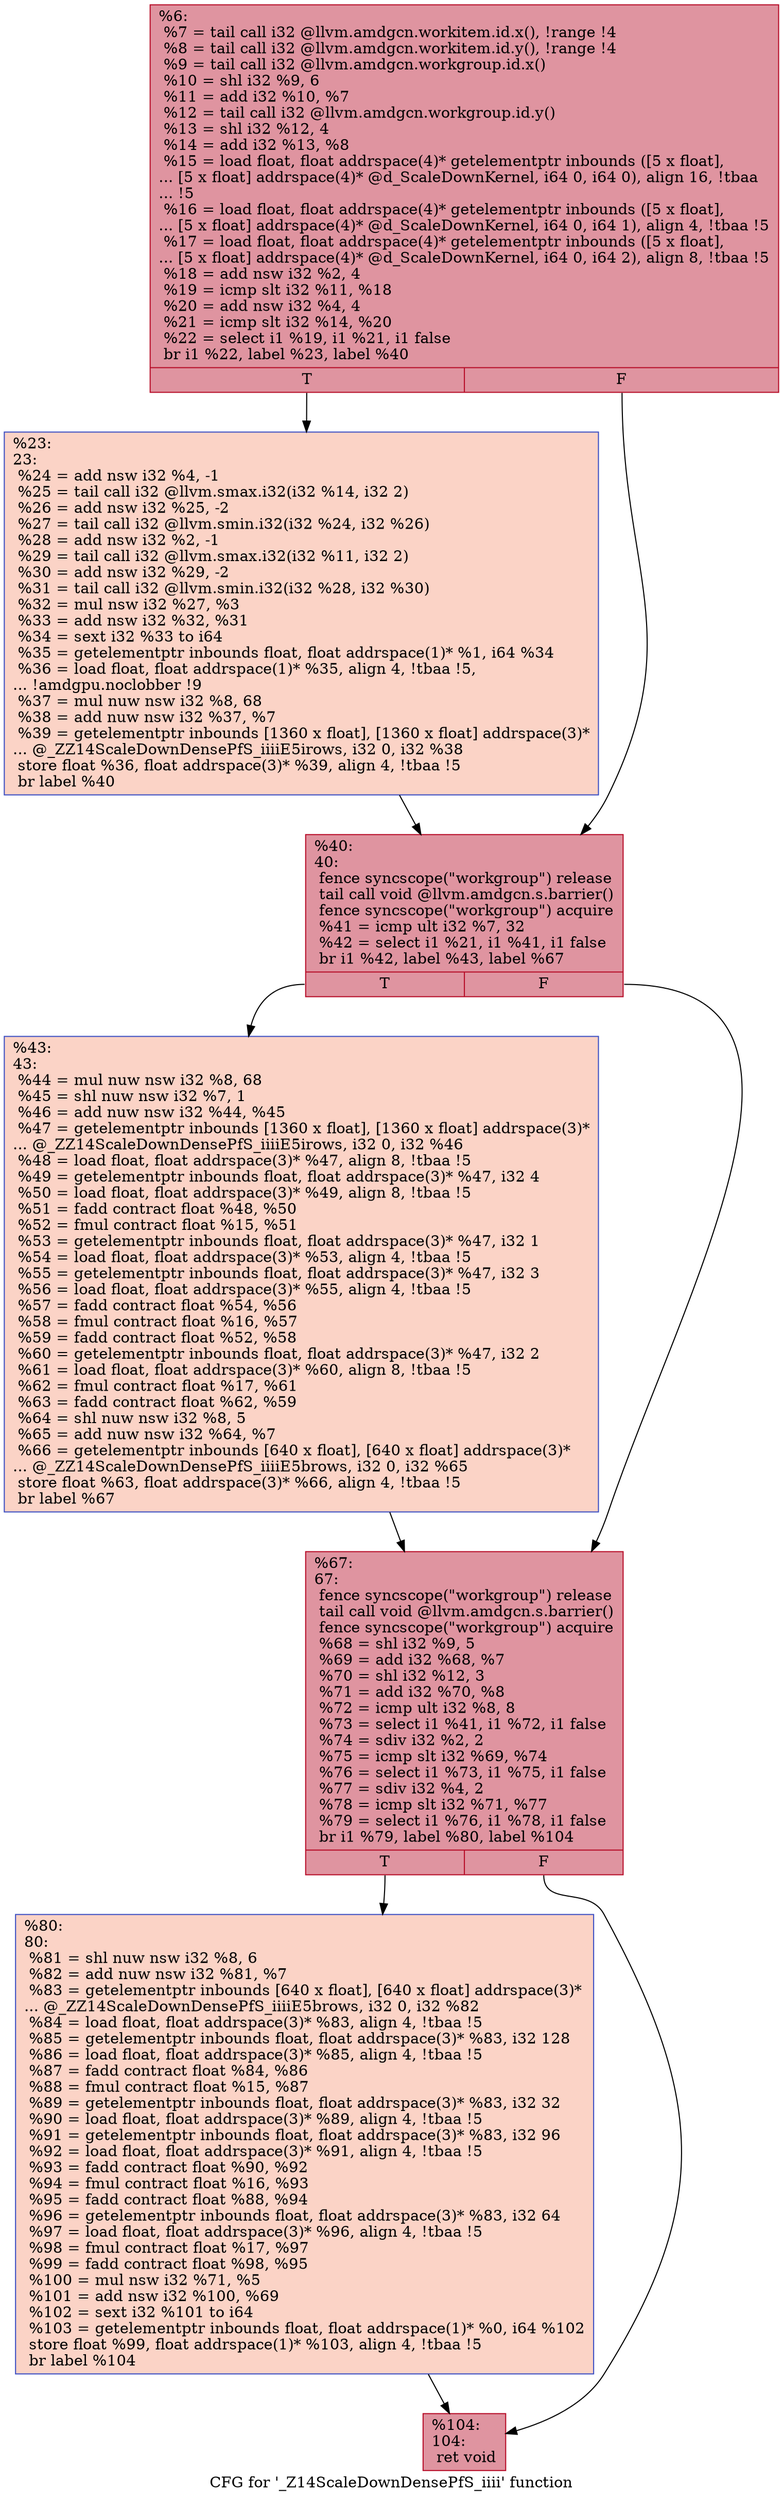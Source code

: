 digraph "CFG for '_Z14ScaleDownDensePfS_iiii' function" {
	label="CFG for '_Z14ScaleDownDensePfS_iiii' function";

	Node0x54a4d30 [shape=record,color="#b70d28ff", style=filled, fillcolor="#b70d2870",label="{%6:\l  %7 = tail call i32 @llvm.amdgcn.workitem.id.x(), !range !4\l  %8 = tail call i32 @llvm.amdgcn.workitem.id.y(), !range !4\l  %9 = tail call i32 @llvm.amdgcn.workgroup.id.x()\l  %10 = shl i32 %9, 6\l  %11 = add i32 %10, %7\l  %12 = tail call i32 @llvm.amdgcn.workgroup.id.y()\l  %13 = shl i32 %12, 4\l  %14 = add i32 %13, %8\l  %15 = load float, float addrspace(4)* getelementptr inbounds ([5 x float],\l... [5 x float] addrspace(4)* @d_ScaleDownKernel, i64 0, i64 0), align 16, !tbaa\l... !5\l  %16 = load float, float addrspace(4)* getelementptr inbounds ([5 x float],\l... [5 x float] addrspace(4)* @d_ScaleDownKernel, i64 0, i64 1), align 4, !tbaa !5\l  %17 = load float, float addrspace(4)* getelementptr inbounds ([5 x float],\l... [5 x float] addrspace(4)* @d_ScaleDownKernel, i64 0, i64 2), align 8, !tbaa !5\l  %18 = add nsw i32 %2, 4\l  %19 = icmp slt i32 %11, %18\l  %20 = add nsw i32 %4, 4\l  %21 = icmp slt i32 %14, %20\l  %22 = select i1 %19, i1 %21, i1 false\l  br i1 %22, label %23, label %40\l|{<s0>T|<s1>F}}"];
	Node0x54a4d30:s0 -> Node0x54a7860;
	Node0x54a4d30:s1 -> Node0x54a78b0;
	Node0x54a7860 [shape=record,color="#3d50c3ff", style=filled, fillcolor="#f59c7d70",label="{%23:\l23:                                               \l  %24 = add nsw i32 %4, -1\l  %25 = tail call i32 @llvm.smax.i32(i32 %14, i32 2)\l  %26 = add nsw i32 %25, -2\l  %27 = tail call i32 @llvm.smin.i32(i32 %24, i32 %26)\l  %28 = add nsw i32 %2, -1\l  %29 = tail call i32 @llvm.smax.i32(i32 %11, i32 2)\l  %30 = add nsw i32 %29, -2\l  %31 = tail call i32 @llvm.smin.i32(i32 %28, i32 %30)\l  %32 = mul nsw i32 %27, %3\l  %33 = add nsw i32 %32, %31\l  %34 = sext i32 %33 to i64\l  %35 = getelementptr inbounds float, float addrspace(1)* %1, i64 %34\l  %36 = load float, float addrspace(1)* %35, align 4, !tbaa !5,\l... !amdgpu.noclobber !9\l  %37 = mul nuw nsw i32 %8, 68\l  %38 = add nuw nsw i32 %37, %7\l  %39 = getelementptr inbounds [1360 x float], [1360 x float] addrspace(3)*\l... @_ZZ14ScaleDownDensePfS_iiiiE5irows, i32 0, i32 %38\l  store float %36, float addrspace(3)* %39, align 4, !tbaa !5\l  br label %40\l}"];
	Node0x54a7860 -> Node0x54a78b0;
	Node0x54a78b0 [shape=record,color="#b70d28ff", style=filled, fillcolor="#b70d2870",label="{%40:\l40:                                               \l  fence syncscope(\"workgroup\") release\l  tail call void @llvm.amdgcn.s.barrier()\l  fence syncscope(\"workgroup\") acquire\l  %41 = icmp ult i32 %7, 32\l  %42 = select i1 %21, i1 %41, i1 false\l  br i1 %42, label %43, label %67\l|{<s0>T|<s1>F}}"];
	Node0x54a78b0:s0 -> Node0x54a8ff0;
	Node0x54a78b0:s1 -> Node0x54a9040;
	Node0x54a8ff0 [shape=record,color="#3d50c3ff", style=filled, fillcolor="#f59c7d70",label="{%43:\l43:                                               \l  %44 = mul nuw nsw i32 %8, 68\l  %45 = shl nuw nsw i32 %7, 1\l  %46 = add nuw nsw i32 %44, %45\l  %47 = getelementptr inbounds [1360 x float], [1360 x float] addrspace(3)*\l... @_ZZ14ScaleDownDensePfS_iiiiE5irows, i32 0, i32 %46\l  %48 = load float, float addrspace(3)* %47, align 8, !tbaa !5\l  %49 = getelementptr inbounds float, float addrspace(3)* %47, i32 4\l  %50 = load float, float addrspace(3)* %49, align 8, !tbaa !5\l  %51 = fadd contract float %48, %50\l  %52 = fmul contract float %15, %51\l  %53 = getelementptr inbounds float, float addrspace(3)* %47, i32 1\l  %54 = load float, float addrspace(3)* %53, align 4, !tbaa !5\l  %55 = getelementptr inbounds float, float addrspace(3)* %47, i32 3\l  %56 = load float, float addrspace(3)* %55, align 4, !tbaa !5\l  %57 = fadd contract float %54, %56\l  %58 = fmul contract float %16, %57\l  %59 = fadd contract float %52, %58\l  %60 = getelementptr inbounds float, float addrspace(3)* %47, i32 2\l  %61 = load float, float addrspace(3)* %60, align 8, !tbaa !5\l  %62 = fmul contract float %17, %61\l  %63 = fadd contract float %62, %59\l  %64 = shl nuw nsw i32 %8, 5\l  %65 = add nuw nsw i32 %64, %7\l  %66 = getelementptr inbounds [640 x float], [640 x float] addrspace(3)*\l... @_ZZ14ScaleDownDensePfS_iiiiE5brows, i32 0, i32 %65\l  store float %63, float addrspace(3)* %66, align 4, !tbaa !5\l  br label %67\l}"];
	Node0x54a8ff0 -> Node0x54a9040;
	Node0x54a9040 [shape=record,color="#b70d28ff", style=filled, fillcolor="#b70d2870",label="{%67:\l67:                                               \l  fence syncscope(\"workgroup\") release\l  tail call void @llvm.amdgcn.s.barrier()\l  fence syncscope(\"workgroup\") acquire\l  %68 = shl i32 %9, 5\l  %69 = add i32 %68, %7\l  %70 = shl i32 %12, 3\l  %71 = add i32 %70, %8\l  %72 = icmp ult i32 %8, 8\l  %73 = select i1 %41, i1 %72, i1 false\l  %74 = sdiv i32 %2, 2\l  %75 = icmp slt i32 %69, %74\l  %76 = select i1 %73, i1 %75, i1 false\l  %77 = sdiv i32 %4, 2\l  %78 = icmp slt i32 %71, %77\l  %79 = select i1 %76, i1 %78, i1 false\l  br i1 %79, label %80, label %104\l|{<s0>T|<s1>F}}"];
	Node0x54a9040:s0 -> Node0x54aaae0;
	Node0x54a9040:s1 -> Node0x54aab30;
	Node0x54aaae0 [shape=record,color="#3d50c3ff", style=filled, fillcolor="#f59c7d70",label="{%80:\l80:                                               \l  %81 = shl nuw nsw i32 %8, 6\l  %82 = add nuw nsw i32 %81, %7\l  %83 = getelementptr inbounds [640 x float], [640 x float] addrspace(3)*\l... @_ZZ14ScaleDownDensePfS_iiiiE5brows, i32 0, i32 %82\l  %84 = load float, float addrspace(3)* %83, align 4, !tbaa !5\l  %85 = getelementptr inbounds float, float addrspace(3)* %83, i32 128\l  %86 = load float, float addrspace(3)* %85, align 4, !tbaa !5\l  %87 = fadd contract float %84, %86\l  %88 = fmul contract float %15, %87\l  %89 = getelementptr inbounds float, float addrspace(3)* %83, i32 32\l  %90 = load float, float addrspace(3)* %89, align 4, !tbaa !5\l  %91 = getelementptr inbounds float, float addrspace(3)* %83, i32 96\l  %92 = load float, float addrspace(3)* %91, align 4, !tbaa !5\l  %93 = fadd contract float %90, %92\l  %94 = fmul contract float %16, %93\l  %95 = fadd contract float %88, %94\l  %96 = getelementptr inbounds float, float addrspace(3)* %83, i32 64\l  %97 = load float, float addrspace(3)* %96, align 4, !tbaa !5\l  %98 = fmul contract float %17, %97\l  %99 = fadd contract float %98, %95\l  %100 = mul nsw i32 %71, %5\l  %101 = add nsw i32 %100, %69\l  %102 = sext i32 %101 to i64\l  %103 = getelementptr inbounds float, float addrspace(1)* %0, i64 %102\l  store float %99, float addrspace(1)* %103, align 4, !tbaa !5\l  br label %104\l}"];
	Node0x54aaae0 -> Node0x54aab30;
	Node0x54aab30 [shape=record,color="#b70d28ff", style=filled, fillcolor="#b70d2870",label="{%104:\l104:                                              \l  ret void\l}"];
}
